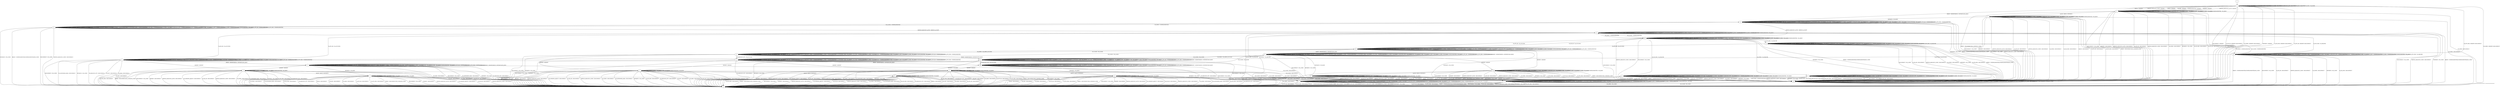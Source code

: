 digraph "" {
	graph ["Incoming time"=0.2847907543182373,
		"Outgoing time"=0.38989925384521484,
		Output="{'States': 32, 'Transitions': 683, 'Filename': '../results/ssh/OpenSSH-OpenSSH-msat-5.dot'}",
		Reference="{'States': 32, 'Transitions': 683, 'Filename': '../subjects/ssh/OpenSSH.dot'}",
		Solver=msat,
		Updated="{'States': 32, 'Transitions': 683, 'Filename': '../subjects/ssh/OpenSSH.dot'}",
		"f-measure"=1.0,
		precision=1.0,
		recall=1.0
	];
	a -> a	[key=0,
		label="KEXINIT / UNIMPLEMENTED"];
	a -> a	[key=1,
		label="CH_WINDOW_ADJUST / CH_NONE"];
	a -> a	[key=2,
		label="DEBUG / NO_RESP"];
	a -> a	[key=3,
		label="UA_PK_OK / UNIMPLEMENTED"];
	a -> a	[key=4,
		label="UA_NONE / UNIMPLEMENTED"];
	a -> a	[key=5,
		label="CH_EXTENDED_DATA / CH_NONE"];
	a -> a	[key=6,
		label="UA_PK_NOK / UNIMPLEMENTED"];
	a -> a	[key=7,
		label="CH_CLOSE / CH_NONE"];
	a -> a	[key=8,
		label="CH_REQUEST_PTY / CH_NONE"];
	a -> a	[key=9,
		label="KEX30 / UNIMPLEMENTED"];
	a -> a	[key=10,
		label="IGNORE / NO_RESP"];
	a -> a	[key=11,
		label="CH_EOF / CH_NONE"];
	a -> a	[key=12,
		label="CH_DATA / CH_NONE"];
	a -> a	[key=13,
		label="UNIMPLEMENTED / NO_RESP"];
	a -> a	[key=14,
		label="UA_PW_OK / UNIMPLEMENTED"];
	a -> a	[key=15,
		label="UA_PW_NOK / UNIMPLEMENTED"];
	a -> d	[key=0,
		label="CH_OPEN / UNIMPLEMENTED"];
	a -> cc	[key=0,
		label="DISCONNECT / NO_CONN"];
	a -> cc	[key=1,
		label="SERVICE_REQUEST_CONN / DISCONNECT"];
	a -> cc	[key=2,
		label="NEWKEYS / NO_CONN"];
	a -> cc	[key=3,
		label="REKEY / UNIMPLEMENTED|UNIMPLEMENTED|NO_CONN"];
	a -> dd	[key=0,
		label="SERVICE_REQUEST_AUTH / SERVICE_ACCEPT"];
	b -> b	[key=0,
		label="KEXINIT / UNIMPLEMENTED"];
	b -> b	[key=1,
		label="SERVICE_REQUEST_AUTH / SERVICE_ACCEPT"];
	b -> b	[key=2,
		label="CH_WINDOW_ADJUST / CH_NONE"];
	b -> b	[key=3,
		label="DEBUG / NO_RESP"];
	b -> b	[key=4,
		label="CH_EXTENDED_DATA / CH_NONE"];
	b -> b	[key=5,
		label="CH_CLOSE / CH_NONE"];
	b -> b	[key=6,
		label="CH_REQUEST_PTY / CH_NONE"];
	b -> b	[key=7,
		label="KEX30 / UNIMPLEMENTED"];
	b -> b	[key=8,
		label="IGNORE / NO_RESP"];
	b -> b	[key=9,
		label="CH_EOF / CH_NONE"];
	b -> b	[key=10,
		label="CH_DATA / CH_NONE"];
	b -> b	[key=11,
		label="UNIMPLEMENTED / NO_RESP"];
	b -> b	[key=12,
		label="UA_PW_NOK / UA_FAILURE"];
	b -> m	[key=0,
		label="CH_OPEN / UNIMPLEMENTED"];
	b -> cc	[key=0,
		label="DISCONNECT / NO_CONN"];
	b -> cc	[key=1,
		label="UA_PK_OK / DISCONNECT"];
	b -> cc	[key=2,
		label="SERVICE_REQUEST_CONN / DISCONNECT"];
	b -> cc	[key=3,
		label="UA_NONE / DISCONNECT"];
	b -> cc	[key=4,
		label="NEWKEYS / NO_CONN"];
	b -> cc	[key=5,
		label="UA_PK_NOK / DISCONNECT"];
	b -> cc	[key=6,
		label="REKEY / UNIMPLEMENTED|UNIMPLEMENTED|NO_CONN"];
	b -> ee	[key=0,
		label="UA_PW_OK / UA_SUCCESS"];
	c -> c	[key=0,
		label="CH_WINDOW_ADJUST / CH_NONE"];
	c -> c	[key=1,
		label="DEBUG / NO_RESP"];
	c -> c	[key=2,
		label="CH_EXTENDED_DATA / CH_NONE"];
	c -> c	[key=3,
		label="CH_CLOSE / CH_NONE"];
	c -> c	[key=4,
		label="CH_REQUEST_PTY / CH_NONE"];
	c -> c	[key=5,
		label="IGNORE / NO_RESP"];
	c -> c	[key=6,
		label="CH_EOF / CH_NONE"];
	c -> c	[key=7,
		label="CH_DATA / CH_NONE"];
	c -> c	[key=8,
		label="UNIMPLEMENTED / NO_RESP"];
	c -> p	[key=0,
		label="CH_OPEN / DISCONNECT"];
	c -> y	[key=0,
		label="KEX30 / KEX31+NEWKEYS"];
	c -> cc	[key=0,
		label="DISCONNECT / NO_CONN"];
	c -> cc	[key=1,
		label="KEXINIT / DISCONNECT"];
	c -> cc	[key=2,
		label="SERVICE_REQUEST_AUTH / DISCONNECT"];
	c -> cc	[key=3,
		label="UA_PK_OK / DISCONNECT"];
	c -> cc	[key=4,
		label="SERVICE_REQUEST_CONN / DISCONNECT"];
	c -> cc	[key=5,
		label="UA_NONE / DISCONNECT"];
	c -> cc	[key=6,
		label="NEWKEYS / NO_CONN"];
	c -> cc	[key=7,
		label="UA_PK_NOK / DISCONNECT"];
	c -> cc	[key=8,
		label="UA_PW_OK / DISCONNECT"];
	c -> cc	[key=9,
		label="UA_PW_NOK / DISCONNECT"];
	c -> cc	[key=10,
		label="REKEY / DISCONNECT|NO_CONN|NO_CONN"];
	d -> a	[key=0,
		label="CH_CLOSE / UNIMPLEMENTED"];
	d -> d	[key=0,
		label="KEXINIT / UNIMPLEMENTED"];
	d -> d	[key=1,
		label="CH_WINDOW_ADJUST / UNIMPLEMENTED"];
	d -> d	[key=2,
		label="DEBUG / NO_RESP"];
	d -> d	[key=3,
		label="UA_PK_OK / UNIMPLEMENTED"];
	d -> d	[key=4,
		label="UA_NONE / UNIMPLEMENTED"];
	d -> d	[key=5,
		label="CH_EXTENDED_DATA / UNIMPLEMENTED"];
	d -> d	[key=6,
		label="UA_PK_NOK / UNIMPLEMENTED"];
	d -> d	[key=7,
		label="CH_OPEN / CH_MAX"];
	d -> d	[key=8,
		label="CH_REQUEST_PTY / UNIMPLEMENTED"];
	d -> d	[key=9,
		label="KEX30 / UNIMPLEMENTED"];
	d -> d	[key=10,
		label="IGNORE / NO_RESP"];
	d -> d	[key=11,
		label="CH_EOF / UNIMPLEMENTED"];
	d -> d	[key=12,
		label="CH_DATA / UNIMPLEMENTED"];
	d -> d	[key=13,
		label="UNIMPLEMENTED / NO_RESP"];
	d -> d	[key=14,
		label="UA_PW_OK / UNIMPLEMENTED"];
	d -> d	[key=15,
		label="UA_PW_NOK / UNIMPLEMENTED"];
	d -> e	[key=0,
		label="SERVICE_REQUEST_AUTH / SERVICE_ACCEPT"];
	d -> p	[key=0,
		label="DISCONNECT / NO_CONN"];
	d -> p	[key=1,
		label="SERVICE_REQUEST_CONN / DISCONNECT"];
	d -> p	[key=2,
		label="NEWKEYS / NO_CONN"];
	d -> p	[key=3,
		label="REKEY / UNIMPLEMENTED|UNIMPLEMENTED|NO_CONN"];
	e -> e	[key=0,
		label="KEXINIT / UNIMPLEMENTED"];
	e -> e	[key=1,
		label="SERVICE_REQUEST_AUTH / SERVICE_ACCEPT"];
	e -> e	[key=2,
		label="CH_WINDOW_ADJUST / UNIMPLEMENTED"];
	e -> e	[key=3,
		label="DEBUG / NO_RESP"];
	e -> e	[key=4,
		label="CH_EXTENDED_DATA / UNIMPLEMENTED"];
	e -> e	[key=5,
		label="CH_OPEN / CH_MAX"];
	e -> e	[key=6,
		label="CH_REQUEST_PTY / UNIMPLEMENTED"];
	e -> e	[key=7,
		label="KEX30 / UNIMPLEMENTED"];
	e -> e	[key=8,
		label="IGNORE / NO_RESP"];
	e -> e	[key=9,
		label="CH_EOF / UNIMPLEMENTED"];
	e -> e	[key=10,
		label="CH_DATA / UNIMPLEMENTED"];
	e -> e	[key=11,
		label="UNIMPLEMENTED / NO_RESP"];
	e -> k	[key=0,
		label="UA_NONE / UA_FAILURE"];
	e -> m	[key=0,
		label="UA_PW_NOK / UA_FAILURE"];
	e -> o	[key=0,
		label="UA_PK_NOK / UA_FAILURE"];
	e -> p	[key=0,
		label="DISCONNECT / NO_CONN"];
	e -> p	[key=1,
		label="SERVICE_REQUEST_CONN / DISCONNECT"];
	e -> p	[key=2,
		label="NEWKEYS / NO_CONN"];
	e -> p	[key=3,
		label="REKEY / UNIMPLEMENTED|UNIMPLEMENTED|NO_CONN"];
	e -> x	[key=0,
		label="UA_PK_OK / UA_SUCCESS"];
	e -> x	[key=1,
		label="UA_PW_OK / UA_SUCCESS"];
	e -> dd	[key=0,
		label="CH_CLOSE / UNIMPLEMENTED"];
	f -> f	[key=0,
		label="DEBUG / NO_RESP"];
	f -> f	[key=1,
		label="CH_OPEN / CH_MAX"];
	f -> f	[key=2,
		label="IGNORE / NO_RESP"];
	f -> f	[key=3,
		label="UNIMPLEMENTED / NO_RESP"];
	f -> n	[key=0,
		label="KEX30 / KEX31+NEWKEYS"];
	f -> p	[key=0,
		label="DISCONNECT / NO_CONN"];
	f -> p	[key=1,
		label="KEXINIT / DISCONNECT"];
	f -> p	[key=2,
		label="SERVICE_REQUEST_AUTH / DISCONNECT"];
	f -> p	[key=3,
		label="CH_WINDOW_ADJUST / DISCONNECT"];
	f -> p	[key=4,
		label="UA_PK_OK / DISCONNECT"];
	f -> p	[key=5,
		label="SERVICE_REQUEST_CONN / DISCONNECT"];
	f -> p	[key=6,
		label="UA_NONE / DISCONNECT"];
	f -> p	[key=7,
		label="CH_EXTENDED_DATA / DISCONNECT"];
	f -> p	[key=8,
		label="NEWKEYS / NO_CONN"];
	f -> p	[key=9,
		label="UA_PK_NOK / DISCONNECT"];
	f -> p	[key=10,
		label="CH_REQUEST_PTY / DISCONNECT"];
	f -> p	[key=11,
		label="CH_EOF / DISCONNECT"];
	f -> p	[key=12,
		label="CH_DATA / DISCONNECT"];
	f -> p	[key=13,
		label="UA_PW_OK / DISCONNECT"];
	f -> p	[key=14,
		label="UA_PW_NOK / DISCONNECT"];
	f -> p	[key=15,
		label="REKEY / DISCONNECT|NO_CONN|NO_CONN"];
	f -> cc	[key=0,
		label="CH_CLOSE / DISCONNECT"];
	g -> g	[key=0,
		label="KEXINIT / UNIMPLEMENTED"];
	g -> g	[key=1,
		label="SERVICE_REQUEST_AUTH / SERVICE_ACCEPT"];
	g -> g	[key=2,
		label="CH_WINDOW_ADJUST / CH_NONE"];
	g -> g	[key=3,
		label="DEBUG / NO_RESP"];
	g -> g	[key=4,
		label="CH_EXTENDED_DATA / CH_NONE"];
	g -> g	[key=5,
		label="UA_PK_NOK / UA_FAILURE"];
	g -> g	[key=6,
		label="CH_CLOSE / CH_NONE"];
	g -> g	[key=7,
		label="CH_REQUEST_PTY / CH_NONE"];
	g -> g	[key=8,
		label="KEX30 / UNIMPLEMENTED"];
	g -> g	[key=9,
		label="IGNORE / NO_RESP"];
	g -> g	[key=10,
		label="CH_EOF / CH_NONE"];
	g -> g	[key=11,
		label="CH_DATA / CH_NONE"];
	g -> g	[key=12,
		label="UNIMPLEMENTED / NO_RESP"];
	g -> o	[key=0,
		label="CH_OPEN / UNIMPLEMENTED"];
	g -> cc	[key=0,
		label="DISCONNECT / NO_CONN"];
	g -> cc	[key=1,
		label="UA_PK_OK / DISCONNECT"];
	g -> cc	[key=2,
		label="SERVICE_REQUEST_CONN / DISCONNECT"];
	g -> cc	[key=3,
		label="UA_NONE / DISCONNECT"];
	g -> cc	[key=4,
		label="NEWKEYS / NO_CONN"];
	g -> cc	[key=5,
		label="UA_PW_OK / DISCONNECT"];
	g -> cc	[key=6,
		label="UA_PW_NOK / DISCONNECT"];
	g -> cc	[key=7,
		label="REKEY / UNIMPLEMENTED|UNIMPLEMENTED|NO_CONN"];
	h -> h	[key=0,
		label="DEBUG / NO_RESP"];
	h -> h	[key=1,
		label="CH_OPEN / CH_MAX"];
	h -> h	[key=2,
		label="IGNORE / NO_RESP"];
	h -> h	[key=3,
		label="UNIMPLEMENTED / NO_RESP"];
	h -> p	[key=0,
		label="DISCONNECT / NO_CONN"];
	h -> p	[key=1,
		label="KEXINIT / DISCONNECT"];
	h -> p	[key=2,
		label="SERVICE_REQUEST_AUTH / DISCONNECT"];
	h -> p	[key=3,
		label="CH_WINDOW_ADJUST / DISCONNECT"];
	h -> p	[key=4,
		label="UA_PK_OK / DISCONNECT"];
	h -> p	[key=5,
		label="SERVICE_REQUEST_CONN / DISCONNECT"];
	h -> p	[key=6,
		label="UA_NONE / DISCONNECT"];
	h -> p	[key=7,
		label="CH_EXTENDED_DATA / DISCONNECT"];
	h -> p	[key=8,
		label="UA_PK_NOK / DISCONNECT"];
	h -> p	[key=9,
		label="CH_REQUEST_PTY / DISCONNECT"];
	h -> p	[key=10,
		label="KEX30 / DISCONNECT"];
	h -> p	[key=11,
		label="CH_EOF / DISCONNECT"];
	h -> p	[key=12,
		label="CH_DATA / DISCONNECT"];
	h -> p	[key=13,
		label="UA_PW_OK / DISCONNECT"];
	h -> p	[key=14,
		label="UA_PW_NOK / DISCONNECT"];
	h -> p	[key=15,
		label="REKEY / DISCONNECT|NO_CONN|NO_CONN"];
	h -> q	[key=0,
		label="NEWKEYS / NO_RESP"];
	h -> cc	[key=0,
		label="CH_CLOSE / DISCONNECT"];
	i -> h	[key=0,
		label="KEX30 / KEX31+NEWKEYS"];
	i -> i	[key=0,
		label="DEBUG / NO_RESP"];
	i -> i	[key=1,
		label="CH_OPEN / CH_MAX"];
	i -> i	[key=2,
		label="IGNORE / NO_RESP"];
	i -> i	[key=3,
		label="UNIMPLEMENTED / NO_RESP"];
	i -> p	[key=0,
		label="DISCONNECT / NO_CONN"];
	i -> p	[key=1,
		label="KEXINIT / DISCONNECT"];
	i -> p	[key=2,
		label="SERVICE_REQUEST_AUTH / DISCONNECT"];
	i -> p	[key=3,
		label="CH_WINDOW_ADJUST / DISCONNECT"];
	i -> p	[key=4,
		label="UA_PK_OK / DISCONNECT"];
	i -> p	[key=5,
		label="SERVICE_REQUEST_CONN / DISCONNECT"];
	i -> p	[key=6,
		label="UA_NONE / DISCONNECT"];
	i -> p	[key=7,
		label="CH_EXTENDED_DATA / DISCONNECT"];
	i -> p	[key=8,
		label="NEWKEYS / NO_CONN"];
	i -> p	[key=9,
		label="UA_PK_NOK / DISCONNECT"];
	i -> p	[key=10,
		label="CH_REQUEST_PTY / DISCONNECT"];
	i -> p	[key=11,
		label="CH_EOF / DISCONNECT"];
	i -> p	[key=12,
		label="CH_DATA / DISCONNECT"];
	i -> p	[key=13,
		label="UA_PW_OK / DISCONNECT"];
	i -> p	[key=14,
		label="UA_PW_NOK / DISCONNECT"];
	i -> p	[key=15,
		label="REKEY / DISCONNECT|NO_CONN|NO_CONN"];
	i -> cc	[key=0,
		label="CH_CLOSE / DISCONNECT"];
	j -> f	[key=0,
		label="KEXINIT / KEXINIT"];
	j -> j	[key=0,
		label="SERVICE_REQUEST_AUTH / UNIMPLEMENTED"];
	j -> j	[key=1,
		label="CH_WINDOW_ADJUST / NO_RESP"];
	j -> j	[key=2,
		label="DEBUG / NO_RESP"];
	j -> j	[key=3,
		label="UA_PK_OK / UNIMPLEMENTED"];
	j -> j	[key=4,
		label="SERVICE_REQUEST_CONN / UNIMPLEMENTED"];
	j -> j	[key=5,
		label="UA_NONE / UNIMPLEMENTED"];
	j -> j	[key=6,
		label="CH_EXTENDED_DATA / NO_RESP"];
	j -> j	[key=7,
		label="UA_PK_NOK / UNIMPLEMENTED"];
	j -> j	[key=8,
		label="CH_OPEN / CH_MAX"];
	j -> j	[key=9,
		label="KEX30 / UNIMPLEMENTED"];
	j -> j	[key=10,
		label="IGNORE / NO_RESP"];
	j -> j	[key=11,
		label="CH_EOF / NO_RESP"];
	j -> j	[key=12,
		label="CH_DATA / NO_RESP"];
	j -> j	[key=13,
		label="UNIMPLEMENTED / NO_RESP"];
	j -> j	[key=14,
		label="UA_PW_OK / UNIMPLEMENTED"];
	j -> j	[key=15,
		label="UA_PW_NOK / UNIMPLEMENTED"];
	j -> p	[key=0,
		label="DISCONNECT / NO_CONN"];
	j -> p	[key=1,
		label="NEWKEYS / NO_CONN"];
	j -> p	[key=2,
		label="CH_REQUEST_PTY / DISCONNECT"];
	j -> bb	[key=0,
		label="REKEY / KEXINIT|KEX31+NEWKEYS|NO_RESP"];
	j -> ee	[key=0,
		label="CH_CLOSE / CH_CLOSE"];
	k -> k	[key=0,
		label="KEXINIT / UNIMPLEMENTED"];
	k -> k	[key=1,
		label="SERVICE_REQUEST_AUTH / SERVICE_ACCEPT"];
	k -> k	[key=2,
		label="CH_WINDOW_ADJUST / UNIMPLEMENTED"];
	k -> k	[key=3,
		label="DEBUG / NO_RESP"];
	k -> k	[key=4,
		label="UA_NONE / UA_FAILURE"];
	k -> k	[key=5,
		label="CH_EXTENDED_DATA / UNIMPLEMENTED"];
	k -> k	[key=6,
		label="CH_OPEN / CH_MAX"];
	k -> k	[key=7,
		label="CH_REQUEST_PTY / UNIMPLEMENTED"];
	k -> k	[key=8,
		label="KEX30 / UNIMPLEMENTED"];
	k -> k	[key=9,
		label="IGNORE / NO_RESP"];
	k -> k	[key=10,
		label="CH_EOF / UNIMPLEMENTED"];
	k -> k	[key=11,
		label="CH_DATA / UNIMPLEMENTED"];
	k -> k	[key=12,
		label="UNIMPLEMENTED / NO_RESP"];
	k -> p	[key=0,
		label="DISCONNECT / NO_CONN"];
	k -> p	[key=1,
		label="UA_PK_OK / DISCONNECT"];
	k -> p	[key=2,
		label="SERVICE_REQUEST_CONN / DISCONNECT"];
	k -> p	[key=3,
		label="NEWKEYS / NO_CONN"];
	k -> p	[key=4,
		label="UA_PK_NOK / DISCONNECT"];
	k -> p	[key=5,
		label="UA_PW_OK / DISCONNECT"];
	k -> p	[key=6,
		label="UA_PW_NOK / DISCONNECT"];
	k -> p	[key=7,
		label="REKEY / UNIMPLEMENTED|UNIMPLEMENTED|NO_CONN"];
	k -> u	[key=0,
		label="CH_CLOSE / UNIMPLEMENTED"];
	l -> l	[key=0,
		label="DEBUG / NO_RESP"];
	l -> l	[key=1,
		label="CH_OPEN / CH_MAX"];
	l -> l	[key=2,
		label="IGNORE / NO_RESP"];
	l -> l	[key=3,
		label="UNIMPLEMENTED / NO_RESP"];
	l -> p	[key=0,
		label="DISCONNECT / NO_CONN"];
	l -> p	[key=1,
		label="KEXINIT / DISCONNECT"];
	l -> p	[key=2,
		label="SERVICE_REQUEST_AUTH / DISCONNECT"];
	l -> p	[key=3,
		label="CH_WINDOW_ADJUST / DISCONNECT"];
	l -> p	[key=4,
		label="UA_PK_OK / DISCONNECT"];
	l -> p	[key=5,
		label="SERVICE_REQUEST_CONN / DISCONNECT"];
	l -> p	[key=6,
		label="UA_NONE / DISCONNECT"];
	l -> p	[key=7,
		label="CH_EXTENDED_DATA / DISCONNECT"];
	l -> p	[key=8,
		label="UA_PK_NOK / DISCONNECT"];
	l -> p	[key=9,
		label="CH_REQUEST_PTY / DISCONNECT"];
	l -> p	[key=10,
		label="KEX30 / DISCONNECT"];
	l -> p	[key=11,
		label="CH_EOF / DISCONNECT"];
	l -> p	[key=12,
		label="CH_DATA / DISCONNECT"];
	l -> p	[key=13,
		label="UA_PW_OK / DISCONNECT"];
	l -> p	[key=14,
		label="UA_PW_NOK / DISCONNECT"];
	l -> p	[key=15,
		label="REKEY / DISCONNECT|NO_CONN|NO_CONN"];
	l -> r	[key=0,
		label="NEWKEYS / NO_RESP"];
	l -> cc	[key=0,
		label="CH_CLOSE / DISCONNECT"];
	m -> b	[key=0,
		label="CH_CLOSE / UNIMPLEMENTED"];
	m -> m	[key=0,
		label="KEXINIT / UNIMPLEMENTED"];
	m -> m	[key=1,
		label="SERVICE_REQUEST_AUTH / SERVICE_ACCEPT"];
	m -> m	[key=2,
		label="CH_WINDOW_ADJUST / UNIMPLEMENTED"];
	m -> m	[key=3,
		label="DEBUG / NO_RESP"];
	m -> m	[key=4,
		label="CH_EXTENDED_DATA / UNIMPLEMENTED"];
	m -> m	[key=5,
		label="CH_OPEN / CH_MAX"];
	m -> m	[key=6,
		label="CH_REQUEST_PTY / UNIMPLEMENTED"];
	m -> m	[key=7,
		label="KEX30 / UNIMPLEMENTED"];
	m -> m	[key=8,
		label="IGNORE / NO_RESP"];
	m -> m	[key=9,
		label="CH_EOF / UNIMPLEMENTED"];
	m -> m	[key=10,
		label="CH_DATA / UNIMPLEMENTED"];
	m -> m	[key=11,
		label="UNIMPLEMENTED / NO_RESP"];
	m -> m	[key=12,
		label="UA_PW_NOK / UA_FAILURE"];
	m -> p	[key=0,
		label="DISCONNECT / NO_CONN"];
	m -> p	[key=1,
		label="UA_PK_OK / DISCONNECT"];
	m -> p	[key=2,
		label="SERVICE_REQUEST_CONN / DISCONNECT"];
	m -> p	[key=3,
		label="UA_NONE / DISCONNECT"];
	m -> p	[key=4,
		label="NEWKEYS / NO_CONN"];
	m -> p	[key=5,
		label="UA_PK_NOK / DISCONNECT"];
	m -> p	[key=6,
		label="REKEY / UNIMPLEMENTED|UNIMPLEMENTED|NO_CONN"];
	m -> x	[key=0,
		label="UA_PW_OK / UA_SUCCESS"];
	n -> n	[key=0,
		label="DEBUG / NO_RESP"];
	n -> n	[key=1,
		label="CH_OPEN / CH_MAX"];
	n -> n	[key=2,
		label="IGNORE / NO_RESP"];
	n -> n	[key=3,
		label="UNIMPLEMENTED / NO_RESP"];
	n -> p	[key=0,
		label="DISCONNECT / NO_CONN"];
	n -> p	[key=1,
		label="KEXINIT / DISCONNECT"];
	n -> p	[key=2,
		label="SERVICE_REQUEST_AUTH / DISCONNECT"];
	n -> p	[key=3,
		label="CH_WINDOW_ADJUST / DISCONNECT"];
	n -> p	[key=4,
		label="UA_PK_OK / DISCONNECT"];
	n -> p	[key=5,
		label="SERVICE_REQUEST_CONN / DISCONNECT"];
	n -> p	[key=6,
		label="UA_NONE / DISCONNECT"];
	n -> p	[key=7,
		label="CH_EXTENDED_DATA / DISCONNECT"];
	n -> p	[key=8,
		label="UA_PK_NOK / DISCONNECT"];
	n -> p	[key=9,
		label="CH_REQUEST_PTY / DISCONNECT"];
	n -> p	[key=10,
		label="KEX30 / DISCONNECT"];
	n -> p	[key=11,
		label="CH_EOF / DISCONNECT"];
	n -> p	[key=12,
		label="CH_DATA / DISCONNECT"];
	n -> p	[key=13,
		label="UA_PW_OK / DISCONNECT"];
	n -> p	[key=14,
		label="UA_PW_NOK / DISCONNECT"];
	n -> p	[key=15,
		label="REKEY / DISCONNECT|NO_CONN|NO_CONN"];
	n -> bb	[key=0,
		label="NEWKEYS / NO_RESP"];
	n -> cc	[key=0,
		label="CH_CLOSE / DISCONNECT"];
	o -> g	[key=0,
		label="CH_CLOSE / UNIMPLEMENTED"];
	o -> o	[key=0,
		label="KEXINIT / UNIMPLEMENTED"];
	o -> o	[key=1,
		label="SERVICE_REQUEST_AUTH / SERVICE_ACCEPT"];
	o -> o	[key=2,
		label="CH_WINDOW_ADJUST / UNIMPLEMENTED"];
	o -> o	[key=3,
		label="DEBUG / NO_RESP"];
	o -> o	[key=4,
		label="CH_EXTENDED_DATA / UNIMPLEMENTED"];
	o -> o	[key=5,
		label="UA_PK_NOK / UA_FAILURE"];
	o -> o	[key=6,
		label="CH_OPEN / CH_MAX"];
	o -> o	[key=7,
		label="CH_REQUEST_PTY / UNIMPLEMENTED"];
	o -> o	[key=8,
		label="KEX30 / UNIMPLEMENTED"];
	o -> o	[key=9,
		label="IGNORE / NO_RESP"];
	o -> o	[key=10,
		label="CH_EOF / UNIMPLEMENTED"];
	o -> o	[key=11,
		label="CH_DATA / UNIMPLEMENTED"];
	o -> o	[key=12,
		label="UNIMPLEMENTED / NO_RESP"];
	o -> p	[key=0,
		label="DISCONNECT / NO_CONN"];
	o -> p	[key=1,
		label="UA_PK_OK / DISCONNECT"];
	o -> p	[key=2,
		label="SERVICE_REQUEST_CONN / DISCONNECT"];
	o -> p	[key=3,
		label="UA_NONE / DISCONNECT"];
	o -> p	[key=4,
		label="NEWKEYS / NO_CONN"];
	o -> p	[key=5,
		label="UA_PW_OK / DISCONNECT"];
	o -> p	[key=6,
		label="UA_PW_NOK / DISCONNECT"];
	o -> p	[key=7,
		label="REKEY / UNIMPLEMENTED|UNIMPLEMENTED|NO_CONN"];
	p -> p	[key=0,
		label="DISCONNECT / NO_CONN"];
	p -> p	[key=1,
		label="KEXINIT / NO_CONN"];
	p -> p	[key=2,
		label="SERVICE_REQUEST_AUTH / NO_CONN"];
	p -> p	[key=3,
		label="CH_WINDOW_ADJUST / NO_CONN"];
	p -> p	[key=4,
		label="DEBUG / NO_CONN"];
	p -> p	[key=5,
		label="UA_PK_OK / NO_CONN"];
	p -> p	[key=6,
		label="SERVICE_REQUEST_CONN / NO_CONN"];
	p -> p	[key=7,
		label="UA_NONE / NO_CONN"];
	p -> p	[key=8,
		label="CH_EXTENDED_DATA / NO_CONN"];
	p -> p	[key=9,
		label="NEWKEYS / NO_CONN"];
	p -> p	[key=10,
		label="UA_PK_NOK / NO_CONN"];
	p -> p	[key=11,
		label="CH_OPEN / CH_MAX"];
	p -> p	[key=12,
		label="CH_REQUEST_PTY / NO_CONN"];
	p -> p	[key=13,
		label="KEX30 / NO_CONN"];
	p -> p	[key=14,
		label="IGNORE / NO_CONN"];
	p -> p	[key=15,
		label="CH_EOF / NO_CONN"];
	p -> p	[key=16,
		label="CH_DATA / NO_CONN"];
	p -> p	[key=17,
		label="UNIMPLEMENTED / NO_CONN"];
	p -> p	[key=18,
		label="UA_PW_OK / NO_CONN"];
	p -> p	[key=19,
		label="UA_PW_NOK / NO_CONN"];
	p -> p	[key=20,
		label="REKEY / NO_CONN|NO_CONN|NO_CONN"];
	p -> cc	[key=0,
		label="CH_CLOSE / NO_CONN"];
	q -> i	[key=0,
		label="KEXINIT / KEXINIT"];
	q -> p	[key=0,
		label="DISCONNECT / NO_CONN"];
	q -> p	[key=1,
		label="NEWKEYS / NO_CONN"];
	q -> q	[key=0,
		label="SERVICE_REQUEST_AUTH / NO_RESP"];
	q -> q	[key=1,
		label="CH_WINDOW_ADJUST / NO_RESP"];
	q -> q	[key=2,
		label="DEBUG / NO_RESP"];
	q -> q	[key=3,
		label="UA_PK_OK / UNIMPLEMENTED"];
	q -> q	[key=4,
		label="SERVICE_REQUEST_CONN / NO_RESP"];
	q -> q	[key=5,
		label="UA_NONE / UNIMPLEMENTED"];
	q -> q	[key=6,
		label="CH_EXTENDED_DATA / NO_RESP"];
	q -> q	[key=7,
		label="UA_PK_NOK / UNIMPLEMENTED"];
	q -> q	[key=8,
		label="CH_OPEN / CH_MAX"];
	q -> q	[key=9,
		label="KEX30 / NO_RESP"];
	q -> q	[key=10,
		label="IGNORE / NO_RESP"];
	q -> q	[key=11,
		label="CH_EOF / NO_RESP"];
	q -> q	[key=12,
		label="CH_DATA / NO_RESP"];
	q -> q	[key=13,
		label="UNIMPLEMENTED / NO_RESP"];
	q -> q	[key=14,
		label="UA_PW_OK / UNIMPLEMENTED"];
	q -> q	[key=15,
		label="UA_PW_NOK / UNIMPLEMENTED"];
	q -> q	[key=16,
		label="REKEY / KEXINIT|KEX31+NEWKEYS|NO_RESP"];
	q -> w	[key=0,
		label="CH_CLOSE / CH_CLOSE"];
	q -> bb	[key=0,
		label="CH_REQUEST_PTY / CH_SUCCESS"];
	r -> p	[key=0,
		label="DISCONNECT / NO_CONN"];
	r -> p	[key=1,
		label="CH_EXTENDED_DATA / DISCONNECT"];
	r -> p	[key=2,
		label="NEWKEYS / NO_CONN"];
	r -> p	[key=3,
		label="CH_REQUEST_PTY / DISCONNECT"];
	r -> p	[key=4,
		label="CH_EOF / DISCONNECT"];
	r -> p	[key=5,
		label="CH_DATA / DISCONNECT"];
	r -> r	[key=0,
		label="SERVICE_REQUEST_AUTH / NO_RESP"];
	r -> r	[key=1,
		label="CH_WINDOW_ADJUST / NO_RESP"];
	r -> r	[key=2,
		label="DEBUG / NO_RESP"];
	r -> r	[key=3,
		label="UA_PK_OK / UNIMPLEMENTED"];
	r -> r	[key=4,
		label="SERVICE_REQUEST_CONN / NO_RESP"];
	r -> r	[key=5,
		label="UA_NONE / UNIMPLEMENTED"];
	r -> r	[key=6,
		label="UA_PK_NOK / UNIMPLEMENTED"];
	r -> r	[key=7,
		label="CH_OPEN / CH_MAX"];
	r -> r	[key=8,
		label="KEX30 / NO_RESP"];
	r -> r	[key=9,
		label="IGNORE / NO_RESP"];
	r -> r	[key=10,
		label="UNIMPLEMENTED / NO_RESP"];
	r -> r	[key=11,
		label="UA_PW_OK / UNIMPLEMENTED"];
	r -> r	[key=12,
		label="UA_PW_NOK / UNIMPLEMENTED"];
	r -> r	[key=13,
		label="REKEY / KEXINIT|KEX31+NEWKEYS|NO_RESP"];
	r -> s	[key=0,
		label="KEXINIT / KEXINIT"];
	r -> cc	[key=0,
		label="CH_CLOSE / DISCONNECT"];
	s -> l	[key=0,
		label="KEX30 / KEX31+NEWKEYS"];
	s -> p	[key=0,
		label="DISCONNECT / NO_CONN"];
	s -> p	[key=1,
		label="KEXINIT / DISCONNECT"];
	s -> p	[key=2,
		label="SERVICE_REQUEST_AUTH / DISCONNECT"];
	s -> p	[key=3,
		label="CH_WINDOW_ADJUST / DISCONNECT"];
	s -> p	[key=4,
		label="UA_PK_OK / DISCONNECT"];
	s -> p	[key=5,
		label="SERVICE_REQUEST_CONN / DISCONNECT"];
	s -> p	[key=6,
		label="UA_NONE / DISCONNECT"];
	s -> p	[key=7,
		label="CH_EXTENDED_DATA / DISCONNECT"];
	s -> p	[key=8,
		label="NEWKEYS / NO_CONN"];
	s -> p	[key=9,
		label="UA_PK_NOK / DISCONNECT"];
	s -> p	[key=10,
		label="CH_REQUEST_PTY / DISCONNECT"];
	s -> p	[key=11,
		label="CH_EOF / DISCONNECT"];
	s -> p	[key=12,
		label="CH_DATA / DISCONNECT"];
	s -> p	[key=13,
		label="UA_PW_OK / DISCONNECT"];
	s -> p	[key=14,
		label="UA_PW_NOK / DISCONNECT"];
	s -> p	[key=15,
		label="REKEY / DISCONNECT|NO_CONN|NO_CONN"];
	s -> s	[key=0,
		label="DEBUG / NO_RESP"];
	s -> s	[key=1,
		label="CH_OPEN / CH_MAX"];
	s -> s	[key=2,
		label="IGNORE / NO_RESP"];
	s -> s	[key=3,
		label="UNIMPLEMENTED / NO_RESP"];
	s -> cc	[key=0,
		label="CH_CLOSE / DISCONNECT"];
	t -> v	[key=0];
	u -> k	[key=0,
		label="CH_OPEN / UNIMPLEMENTED"];
	u -> u	[key=0,
		label="KEXINIT / UNIMPLEMENTED"];
	u -> u	[key=1,
		label="SERVICE_REQUEST_AUTH / SERVICE_ACCEPT"];
	u -> u	[key=2,
		label="CH_WINDOW_ADJUST / CH_NONE"];
	u -> u	[key=3,
		label="DEBUG / NO_RESP"];
	u -> u	[key=4,
		label="UA_NONE / UA_FAILURE"];
	u -> u	[key=5,
		label="CH_EXTENDED_DATA / CH_NONE"];
	u -> u	[key=6,
		label="CH_CLOSE / CH_NONE"];
	u -> u	[key=7,
		label="CH_REQUEST_PTY / CH_NONE"];
	u -> u	[key=8,
		label="KEX30 / UNIMPLEMENTED"];
	u -> u	[key=9,
		label="IGNORE / NO_RESP"];
	u -> u	[key=10,
		label="CH_EOF / CH_NONE"];
	u -> u	[key=11,
		label="CH_DATA / CH_NONE"];
	u -> u	[key=12,
		label="UNIMPLEMENTED / NO_RESP"];
	u -> cc	[key=0,
		label="DISCONNECT / NO_CONN"];
	u -> cc	[key=1,
		label="UA_PK_OK / DISCONNECT"];
	u -> cc	[key=2,
		label="SERVICE_REQUEST_CONN / DISCONNECT"];
	u -> cc	[key=3,
		label="NEWKEYS / NO_CONN"];
	u -> cc	[key=4,
		label="UA_PK_NOK / DISCONNECT"];
	u -> cc	[key=5,
		label="UA_PW_OK / DISCONNECT"];
	u -> cc	[key=6,
		label="UA_PW_NOK / DISCONNECT"];
	u -> cc	[key=7,
		label="REKEY / UNIMPLEMENTED|UNIMPLEMENTED|NO_CONN"];
	v -> a	[key=0,
		label="REKEY / KEXINIT|KEX31+NEWKEYS|NO_RESP"];
	v -> c	[key=0,
		label="KEXINIT / KEXINIT"];
	v -> c	[key=1,
		label="SERVICE_REQUEST_AUTH / KEXINIT"];
	v -> c	[key=2,
		label="DEBUG / KEXINIT"];
	v -> c	[key=3,
		label="SERVICE_REQUEST_CONN / KEXINIT"];
	v -> c	[key=4,
		label="KEX30 / KEXINIT"];
	v -> c	[key=5,
		label="IGNORE / KEXINIT"];
	v -> c	[key=6,
		label="UNIMPLEMENTED / KEXINIT"];
	v -> p	[key=0,
		label="CH_OPEN / KEXINIT+DISCONNECT"];
	v -> v	[key=0,
		label="CH_WINDOW_ADJUST / CH_NONE"];
	v -> v	[key=1,
		label="CH_EXTENDED_DATA / CH_NONE"];
	v -> v	[key=2,
		label="CH_CLOSE / CH_NONE"];
	v -> v	[key=3,
		label="CH_REQUEST_PTY / CH_NONE"];
	v -> v	[key=4,
		label="CH_EOF / CH_NONE"];
	v -> v	[key=5,
		label="CH_DATA / CH_NONE"];
	v -> cc	[key=0,
		label="DISCONNECT / KEXINIT"];
	v -> cc	[key=1,
		label="UA_PK_OK / KEXINIT+DISCONNECT"];
	v -> cc	[key=2,
		label="UA_NONE / KEXINIT+DISCONNECT"];
	v -> cc	[key=3,
		label="NEWKEYS / KEXINIT"];
	v -> cc	[key=4,
		label="UA_PK_NOK / KEXINIT+DISCONNECT"];
	v -> cc	[key=5,
		label="UA_PW_OK / KEXINIT+DISCONNECT"];
	v -> cc	[key=6,
		label="UA_PW_NOK / KEXINIT+DISCONNECT"];
	w -> q	[key=0,
		label="CH_OPEN / CH_OPEN_SUCCESS"];
	w -> w	[key=0,
		label="SERVICE_REQUEST_AUTH / NO_RESP"];
	w -> w	[key=1,
		label="CH_WINDOW_ADJUST / CH_NONE"];
	w -> w	[key=2,
		label="DEBUG / NO_RESP"];
	w -> w	[key=3,
		label="UA_PK_OK / UNIMPLEMENTED"];
	w -> w	[key=4,
		label="SERVICE_REQUEST_CONN / NO_RESP"];
	w -> w	[key=5,
		label="UA_NONE / UNIMPLEMENTED"];
	w -> w	[key=6,
		label="CH_EXTENDED_DATA / CH_NONE"];
	w -> w	[key=7,
		label="UA_PK_NOK / UNIMPLEMENTED"];
	w -> w	[key=8,
		label="CH_CLOSE / CH_NONE"];
	w -> w	[key=9,
		label="CH_REQUEST_PTY / CH_NONE"];
	w -> w	[key=10,
		label="KEX30 / NO_RESP"];
	w -> w	[key=11,
		label="IGNORE / NO_RESP"];
	w -> w	[key=12,
		label="CH_EOF / CH_NONE"];
	w -> w	[key=13,
		label="CH_DATA / CH_NONE"];
	w -> w	[key=14,
		label="UNIMPLEMENTED / NO_RESP"];
	w -> w	[key=15,
		label="UA_PW_OK / UNIMPLEMENTED"];
	w -> w	[key=16,
		label="UA_PW_NOK / UNIMPLEMENTED"];
	w -> w	[key=17,
		label="REKEY / KEXINIT|KEX31+NEWKEYS|NO_RESP"];
	w -> cc	[key=0,
		label="DISCONNECT / NO_CONN"];
	w -> cc	[key=1,
		label="NEWKEYS / NO_CONN"];
	w -> ff	[key=0,
		label="KEXINIT / KEXINIT"];
	x -> p	[key=0,
		label="DISCONNECT / NO_CONN"];
	x -> p	[key=1,
		label="CH_EXTENDED_DATA / DISCONNECT"];
	x -> p	[key=2,
		label="NEWKEYS / NO_CONN"];
	x -> p	[key=3,
		label="CH_REQUEST_PTY / DISCONNECT"];
	x -> p	[key=4,
		label="CH_EOF / DISCONNECT"];
	x -> p	[key=5,
		label="CH_DATA / DISCONNECT"];
	x -> r	[key=0,
		label="REKEY / KEXINIT|KEX31+NEWKEYS|NO_RESP"];
	x -> s	[key=0,
		label="KEXINIT / KEXINIT"];
	x -> x	[key=0,
		label="SERVICE_REQUEST_AUTH / UNIMPLEMENTED"];
	x -> x	[key=1,
		label="CH_WINDOW_ADJUST / NO_RESP"];
	x -> x	[key=2,
		label="DEBUG / NO_RESP"];
	x -> x	[key=3,
		label="UA_PK_OK / UNIMPLEMENTED"];
	x -> x	[key=4,
		label="SERVICE_REQUEST_CONN / UNIMPLEMENTED"];
	x -> x	[key=5,
		label="UA_NONE / UNIMPLEMENTED"];
	x -> x	[key=6,
		label="UA_PK_NOK / UNIMPLEMENTED"];
	x -> x	[key=7,
		label="CH_OPEN / CH_MAX"];
	x -> x	[key=8,
		label="KEX30 / UNIMPLEMENTED"];
	x -> x	[key=9,
		label="IGNORE / NO_RESP"];
	x -> x	[key=10,
		label="UNIMPLEMENTED / NO_RESP"];
	x -> x	[key=11,
		label="UA_PW_OK / UNIMPLEMENTED"];
	x -> x	[key=12,
		label="UA_PW_NOK / UNIMPLEMENTED"];
	x -> cc	[key=0,
		label="CH_CLOSE / DISCONNECT"];
	y -> a	[key=0,
		label="NEWKEYS / NO_RESP"];
	y -> p	[key=0,
		label="CH_OPEN / DISCONNECT"];
	y -> y	[key=0,
		label="CH_WINDOW_ADJUST / CH_NONE"];
	y -> y	[key=1,
		label="DEBUG / NO_RESP"];
	y -> y	[key=2,
		label="CH_EXTENDED_DATA / CH_NONE"];
	y -> y	[key=3,
		label="CH_CLOSE / CH_NONE"];
	y -> y	[key=4,
		label="CH_REQUEST_PTY / CH_NONE"];
	y -> y	[key=5,
		label="IGNORE / NO_RESP"];
	y -> y	[key=6,
		label="CH_EOF / CH_NONE"];
	y -> y	[key=7,
		label="CH_DATA / CH_NONE"];
	y -> y	[key=8,
		label="UNIMPLEMENTED / NO_RESP"];
	y -> cc	[key=0,
		label="DISCONNECT / NO_CONN"];
	y -> cc	[key=1,
		label="KEXINIT / DISCONNECT"];
	y -> cc	[key=2,
		label="SERVICE_REQUEST_AUTH / DISCONNECT"];
	y -> cc	[key=3,
		label="UA_PK_OK / DISCONNECT"];
	y -> cc	[key=4,
		label="SERVICE_REQUEST_CONN / DISCONNECT"];
	y -> cc	[key=5,
		label="UA_NONE / DISCONNECT"];
	y -> cc	[key=6,
		label="UA_PK_NOK / DISCONNECT"];
	y -> cc	[key=7,
		label="KEX30 / DISCONNECT"];
	y -> cc	[key=8,
		label="UA_PW_OK / DISCONNECT"];
	y -> cc	[key=9,
		label="UA_PW_NOK / DISCONNECT"];
	y -> cc	[key=10,
		label="REKEY / DISCONNECT|NO_CONN|NO_CONN"];
	z -> i	[key=0,
		label="KEXINIT / KEXINIT"];
	z -> j	[key=0,
		label="CH_REQUEST_PTY / CH_SUCCESS"];
	z -> p	[key=0,
		label="DISCONNECT / NO_CONN"];
	z -> p	[key=1,
		label="NEWKEYS / NO_CONN"];
	z -> q	[key=0,
		label="REKEY / KEXINIT|KEX31+NEWKEYS|NO_RESP"];
	z -> z	[key=0,
		label="SERVICE_REQUEST_AUTH / UNIMPLEMENTED"];
	z -> z	[key=1,
		label="CH_WINDOW_ADJUST / NO_RESP"];
	z -> z	[key=2,
		label="DEBUG / NO_RESP"];
	z -> z	[key=3,
		label="UA_PK_OK / UNIMPLEMENTED"];
	z -> z	[key=4,
		label="SERVICE_REQUEST_CONN / UNIMPLEMENTED"];
	z -> z	[key=5,
		label="UA_NONE / UNIMPLEMENTED"];
	z -> z	[key=6,
		label="CH_EXTENDED_DATA / NO_RESP"];
	z -> z	[key=7,
		label="UA_PK_NOK / UNIMPLEMENTED"];
	z -> z	[key=8,
		label="CH_OPEN / CH_MAX"];
	z -> z	[key=9,
		label="KEX30 / UNIMPLEMENTED"];
	z -> z	[key=10,
		label="IGNORE / NO_RESP"];
	z -> z	[key=11,
		label="CH_EOF / NO_RESP"];
	z -> z	[key=12,
		label="CH_DATA / NO_RESP"];
	z -> z	[key=13,
		label="UNIMPLEMENTED / NO_RESP"];
	z -> z	[key=14,
		label="UA_PW_OK / UNIMPLEMENTED"];
	z -> z	[key=15,
		label="UA_PW_NOK / UNIMPLEMENTED"];
	z -> ee	[key=0,
		label="CH_CLOSE / CH_CLOSE"];
	aa -> p	[key=0,
		label="CH_OPEN / DISCONNECT"];
	aa -> w	[key=0,
		label="NEWKEYS / NO_RESP"];
	aa -> aa	[key=0,
		label="CH_WINDOW_ADJUST / CH_NONE"];
	aa -> aa	[key=1,
		label="DEBUG / NO_RESP"];
	aa -> aa	[key=2,
		label="CH_EXTENDED_DATA / CH_NONE"];
	aa -> aa	[key=3,
		label="CH_CLOSE / CH_NONE"];
	aa -> aa	[key=4,
		label="CH_REQUEST_PTY / CH_NONE"];
	aa -> aa	[key=5,
		label="IGNORE / NO_RESP"];
	aa -> aa	[key=6,
		label="CH_EOF / CH_NONE"];
	aa -> aa	[key=7,
		label="CH_DATA / CH_NONE"];
	aa -> aa	[key=8,
		label="UNIMPLEMENTED / NO_RESP"];
	aa -> cc	[key=0,
		label="DISCONNECT / NO_CONN"];
	aa -> cc	[key=1,
		label="KEXINIT / DISCONNECT"];
	aa -> cc	[key=2,
		label="SERVICE_REQUEST_AUTH / DISCONNECT"];
	aa -> cc	[key=3,
		label="UA_PK_OK / DISCONNECT"];
	aa -> cc	[key=4,
		label="SERVICE_REQUEST_CONN / DISCONNECT"];
	aa -> cc	[key=5,
		label="UA_NONE / DISCONNECT"];
	aa -> cc	[key=6,
		label="UA_PK_NOK / DISCONNECT"];
	aa -> cc	[key=7,
		label="KEX30 / DISCONNECT"];
	aa -> cc	[key=8,
		label="UA_PW_OK / DISCONNECT"];
	aa -> cc	[key=9,
		label="UA_PW_NOK / DISCONNECT"];
	aa -> cc	[key=10,
		label="REKEY / DISCONNECT|NO_CONN|NO_CONN"];
	bb -> f	[key=0,
		label="KEXINIT / KEXINIT"];
	bb -> p	[key=0,
		label="DISCONNECT / NO_CONN"];
	bb -> p	[key=1,
		label="NEWKEYS / NO_CONN"];
	bb -> p	[key=2,
		label="CH_REQUEST_PTY / DISCONNECT"];
	bb -> w	[key=0,
		label="CH_CLOSE / CH_CLOSE"];
	bb -> bb	[key=0,
		label="SERVICE_REQUEST_AUTH / NO_RESP"];
	bb -> bb	[key=1,
		label="CH_WINDOW_ADJUST / NO_RESP"];
	bb -> bb	[key=2,
		label="DEBUG / NO_RESP"];
	bb -> bb	[key=3,
		label="UA_PK_OK / UNIMPLEMENTED"];
	bb -> bb	[key=4,
		label="SERVICE_REQUEST_CONN / NO_RESP"];
	bb -> bb	[key=5,
		label="UA_NONE / UNIMPLEMENTED"];
	bb -> bb	[key=6,
		label="CH_EXTENDED_DATA / NO_RESP"];
	bb -> bb	[key=7,
		label="UA_PK_NOK / UNIMPLEMENTED"];
	bb -> bb	[key=8,
		label="CH_OPEN / CH_MAX"];
	bb -> bb	[key=9,
		label="KEX30 / NO_RESP"];
	bb -> bb	[key=10,
		label="IGNORE / NO_RESP"];
	bb -> bb	[key=11,
		label="CH_EOF / NO_RESP"];
	bb -> bb	[key=12,
		label="CH_DATA / NO_RESP"];
	bb -> bb	[key=13,
		label="UNIMPLEMENTED / NO_RESP"];
	bb -> bb	[key=14,
		label="UA_PW_OK / UNIMPLEMENTED"];
	bb -> bb	[key=15,
		label="UA_PW_NOK / UNIMPLEMENTED"];
	bb -> bb	[key=16,
		label="REKEY / KEXINIT|KEX31+NEWKEYS|NO_RESP"];
	cc -> p	[key=0,
		label="CH_OPEN / NO_CONN"];
	cc -> cc	[key=0,
		label="DISCONNECT / NO_CONN"];
	cc -> cc	[key=1,
		label="KEXINIT / NO_CONN"];
	cc -> cc	[key=2,
		label="SERVICE_REQUEST_AUTH / NO_CONN"];
	cc -> cc	[key=3,
		label="CH_WINDOW_ADJUST / CH_NONE"];
	cc -> cc	[key=4,
		label="DEBUG / NO_CONN"];
	cc -> cc	[key=5,
		label="UA_PK_OK / NO_CONN"];
	cc -> cc	[key=6,
		label="SERVICE_REQUEST_CONN / NO_CONN"];
	cc -> cc	[key=7,
		label="UA_NONE / NO_CONN"];
	cc -> cc	[key=8,
		label="CH_EXTENDED_DATA / CH_NONE"];
	cc -> cc	[key=9,
		label="NEWKEYS / NO_CONN"];
	cc -> cc	[key=10,
		label="UA_PK_NOK / NO_CONN"];
	cc -> cc	[key=11,
		label="CH_CLOSE / CH_NONE"];
	cc -> cc	[key=12,
		label="CH_REQUEST_PTY / CH_NONE"];
	cc -> cc	[key=13,
		label="KEX30 / NO_CONN"];
	cc -> cc	[key=14,
		label="IGNORE / NO_CONN"];
	cc -> cc	[key=15,
		label="CH_EOF / CH_NONE"];
	cc -> cc	[key=16,
		label="CH_DATA / CH_NONE"];
	cc -> cc	[key=17,
		label="UNIMPLEMENTED / NO_CONN"];
	cc -> cc	[key=18,
		label="UA_PW_OK / NO_CONN"];
	cc -> cc	[key=19,
		label="UA_PW_NOK / NO_CONN"];
	cc -> cc	[key=20,
		label="REKEY / NO_CONN|NO_CONN|NO_CONN"];
	dd -> b	[key=0,
		label="UA_PW_NOK / UA_FAILURE"];
	dd -> e	[key=0,
		label="CH_OPEN / UNIMPLEMENTED"];
	dd -> g	[key=0,
		label="UA_PK_NOK / UA_FAILURE"];
	dd -> u	[key=0,
		label="UA_NONE / UA_FAILURE"];
	dd -> cc	[key=0,
		label="DISCONNECT / NO_CONN"];
	dd -> cc	[key=1,
		label="SERVICE_REQUEST_CONN / DISCONNECT"];
	dd -> cc	[key=2,
		label="NEWKEYS / NO_CONN"];
	dd -> cc	[key=3,
		label="REKEY / UNIMPLEMENTED|UNIMPLEMENTED|NO_CONN"];
	dd -> dd	[key=0,
		label="KEXINIT / UNIMPLEMENTED"];
	dd -> dd	[key=1,
		label="SERVICE_REQUEST_AUTH / SERVICE_ACCEPT"];
	dd -> dd	[key=2,
		label="CH_WINDOW_ADJUST / CH_NONE"];
	dd -> dd	[key=3,
		label="DEBUG / NO_RESP"];
	dd -> dd	[key=4,
		label="CH_EXTENDED_DATA / CH_NONE"];
	dd -> dd	[key=5,
		label="CH_CLOSE / CH_NONE"];
	dd -> dd	[key=6,
		label="CH_REQUEST_PTY / CH_NONE"];
	dd -> dd	[key=7,
		label="KEX30 / UNIMPLEMENTED"];
	dd -> dd	[key=8,
		label="IGNORE / NO_RESP"];
	dd -> dd	[key=9,
		label="CH_EOF / CH_NONE"];
	dd -> dd	[key=10,
		label="CH_DATA / CH_NONE"];
	dd -> dd	[key=11,
		label="UNIMPLEMENTED / NO_RESP"];
	dd -> ee	[key=0,
		label="UA_PK_OK / UA_SUCCESS"];
	dd -> ee	[key=1,
		label="UA_PW_OK / UA_SUCCESS"];
	ee -> w	[key=0,
		label="REKEY / KEXINIT|KEX31+NEWKEYS|NO_RESP"];
	ee -> z	[key=0,
		label="CH_OPEN / CH_OPEN_SUCCESS"];
	ee -> cc	[key=0,
		label="DISCONNECT / NO_CONN"];
	ee -> cc	[key=1,
		label="NEWKEYS / NO_CONN"];
	ee -> ee	[key=0,
		label="SERVICE_REQUEST_AUTH / UNIMPLEMENTED"];
	ee -> ee	[key=1,
		label="CH_WINDOW_ADJUST / CH_NONE"];
	ee -> ee	[key=2,
		label="DEBUG / NO_RESP"];
	ee -> ee	[key=3,
		label="UA_PK_OK / UNIMPLEMENTED"];
	ee -> ee	[key=4,
		label="SERVICE_REQUEST_CONN / UNIMPLEMENTED"];
	ee -> ee	[key=5,
		label="UA_NONE / UNIMPLEMENTED"];
	ee -> ee	[key=6,
		label="CH_EXTENDED_DATA / CH_NONE"];
	ee -> ee	[key=7,
		label="UA_PK_NOK / UNIMPLEMENTED"];
	ee -> ee	[key=8,
		label="CH_CLOSE / CH_NONE"];
	ee -> ee	[key=9,
		label="CH_REQUEST_PTY / CH_NONE"];
	ee -> ee	[key=10,
		label="KEX30 / UNIMPLEMENTED"];
	ee -> ee	[key=11,
		label="IGNORE / NO_RESP"];
	ee -> ee	[key=12,
		label="CH_EOF / CH_NONE"];
	ee -> ee	[key=13,
		label="CH_DATA / CH_NONE"];
	ee -> ee	[key=14,
		label="UNIMPLEMENTED / NO_RESP"];
	ee -> ee	[key=15,
		label="UA_PW_OK / UNIMPLEMENTED"];
	ee -> ee	[key=16,
		label="UA_PW_NOK / UNIMPLEMENTED"];
	ee -> ff	[key=0,
		label="KEXINIT / KEXINIT"];
	ff -> p	[key=0,
		label="CH_OPEN / DISCONNECT"];
	ff -> aa	[key=0,
		label="KEX30 / KEX31+NEWKEYS"];
	ff -> cc	[key=0,
		label="DISCONNECT / NO_CONN"];
	ff -> cc	[key=1,
		label="KEXINIT / DISCONNECT"];
	ff -> cc	[key=2,
		label="SERVICE_REQUEST_AUTH / DISCONNECT"];
	ff -> cc	[key=3,
		label="UA_PK_OK / DISCONNECT"];
	ff -> cc	[key=4,
		label="SERVICE_REQUEST_CONN / DISCONNECT"];
	ff -> cc	[key=5,
		label="UA_NONE / DISCONNECT"];
	ff -> cc	[key=6,
		label="NEWKEYS / NO_CONN"];
	ff -> cc	[key=7,
		label="UA_PK_NOK / DISCONNECT"];
	ff -> cc	[key=8,
		label="UA_PW_OK / DISCONNECT"];
	ff -> cc	[key=9,
		label="UA_PW_NOK / DISCONNECT"];
	ff -> cc	[key=10,
		label="REKEY / DISCONNECT|NO_CONN|NO_CONN"];
	ff -> ff	[key=0,
		label="CH_WINDOW_ADJUST / CH_NONE"];
	ff -> ff	[key=1,
		label="DEBUG / NO_RESP"];
	ff -> ff	[key=2,
		label="CH_EXTENDED_DATA / CH_NONE"];
	ff -> ff	[key=3,
		label="CH_CLOSE / CH_NONE"];
	ff -> ff	[key=4,
		label="CH_REQUEST_PTY / CH_NONE"];
	ff -> ff	[key=5,
		label="IGNORE / NO_RESP"];
	ff -> ff	[key=6,
		label="CH_EOF / CH_NONE"];
	ff -> ff	[key=7,
		label="CH_DATA / CH_NONE"];
	ff -> ff	[key=8,
		label="UNIMPLEMENTED / NO_RESP"];
}
